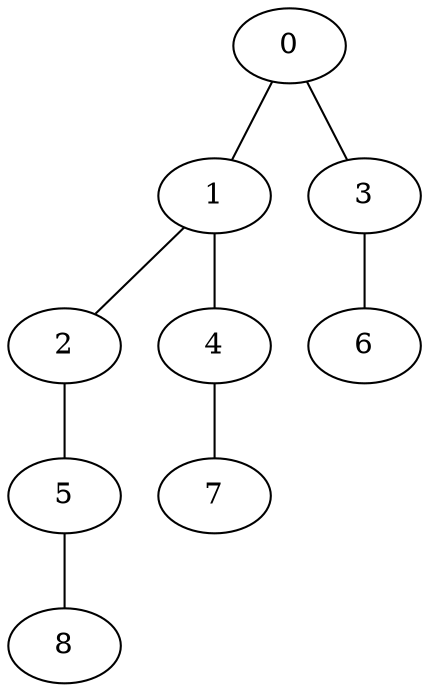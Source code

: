 strict graph {
0 [pos="0,0!" ]
1 [pos="1,0!" ]
2 [pos="2,0!" ]
3 [pos="0,-1!" ]
4 [pos="1,-1!" ]
5 [pos="2,-1!" ]
6 [pos="0,-2!" ]
7 [pos="1,-2!" ]
8 [pos="2,-2!" ]

0 -- 3
0 -- 1
1 -- 0
1 -- 4
1 -- 2
2 -- 1
2 -- 5
3 -- 0
3 -- 6
4 -- 1
4 -- 7
5 -- 2
5 -- 8
6 -- 3
7 -- 4
8 -- 5
}
